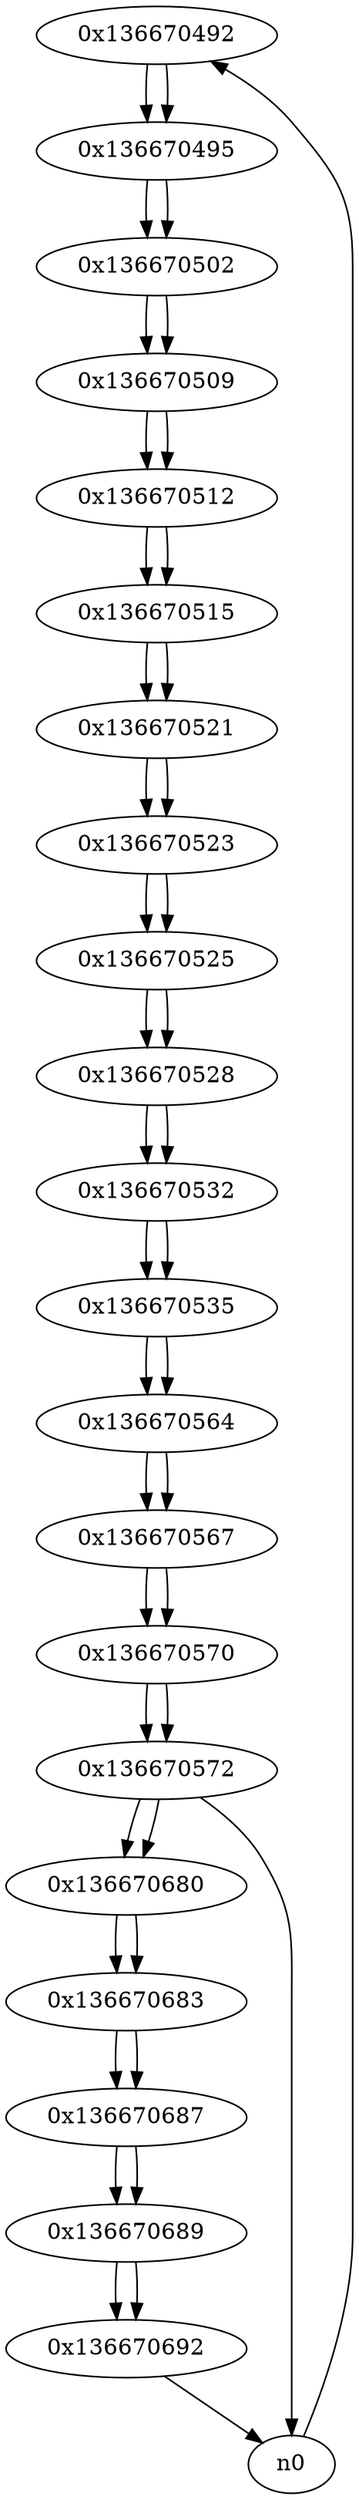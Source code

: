 digraph G{
/* nodes */
  n1 [label="0x136670492"]
  n2 [label="0x136670495"]
  n3 [label="0x136670502"]
  n4 [label="0x136670509"]
  n5 [label="0x136670512"]
  n6 [label="0x136670515"]
  n7 [label="0x136670521"]
  n8 [label="0x136670523"]
  n9 [label="0x136670525"]
  n10 [label="0x136670528"]
  n11 [label="0x136670532"]
  n12 [label="0x136670535"]
  n13 [label="0x136670564"]
  n14 [label="0x136670567"]
  n15 [label="0x136670570"]
  n16 [label="0x136670572"]
  n17 [label="0x136670680"]
  n18 [label="0x136670683"]
  n19 [label="0x136670687"]
  n20 [label="0x136670689"]
  n21 [label="0x136670692"]
/* edges */
n1 -> n2;
n0 -> n1;
n2 -> n3;
n1 -> n2;
n3 -> n4;
n2 -> n3;
n4 -> n5;
n3 -> n4;
n5 -> n6;
n4 -> n5;
n6 -> n7;
n5 -> n6;
n7 -> n8;
n6 -> n7;
n8 -> n9;
n7 -> n8;
n9 -> n10;
n8 -> n9;
n10 -> n11;
n9 -> n10;
n11 -> n12;
n10 -> n11;
n12 -> n13;
n11 -> n12;
n13 -> n14;
n12 -> n13;
n14 -> n15;
n13 -> n14;
n15 -> n16;
n14 -> n15;
n16 -> n17;
n16 -> n0;
n15 -> n16;
n17 -> n18;
n16 -> n17;
n18 -> n19;
n17 -> n18;
n19 -> n20;
n18 -> n19;
n20 -> n21;
n19 -> n20;
n21 -> n0;
n20 -> n21;
}
